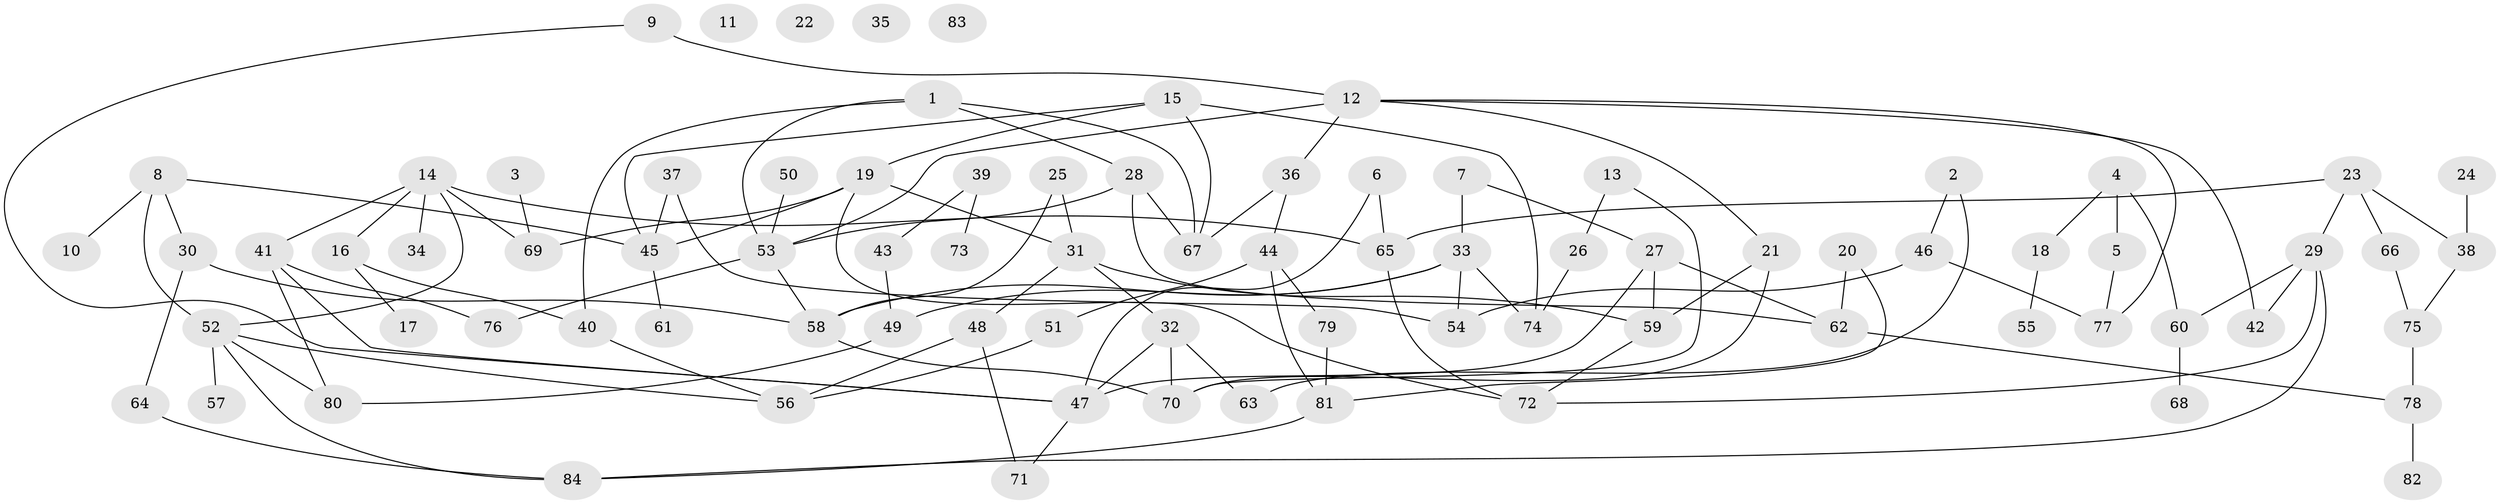 // Generated by graph-tools (version 1.1) at 2025/13/03/09/25 04:13:06]
// undirected, 84 vertices, 120 edges
graph export_dot {
graph [start="1"]
  node [color=gray90,style=filled];
  1;
  2;
  3;
  4;
  5;
  6;
  7;
  8;
  9;
  10;
  11;
  12;
  13;
  14;
  15;
  16;
  17;
  18;
  19;
  20;
  21;
  22;
  23;
  24;
  25;
  26;
  27;
  28;
  29;
  30;
  31;
  32;
  33;
  34;
  35;
  36;
  37;
  38;
  39;
  40;
  41;
  42;
  43;
  44;
  45;
  46;
  47;
  48;
  49;
  50;
  51;
  52;
  53;
  54;
  55;
  56;
  57;
  58;
  59;
  60;
  61;
  62;
  63;
  64;
  65;
  66;
  67;
  68;
  69;
  70;
  71;
  72;
  73;
  74;
  75;
  76;
  77;
  78;
  79;
  80;
  81;
  82;
  83;
  84;
  1 -- 28;
  1 -- 40;
  1 -- 53;
  1 -- 67;
  2 -- 46;
  2 -- 63;
  3 -- 69;
  4 -- 5;
  4 -- 18;
  4 -- 60;
  5 -- 77;
  6 -- 47;
  6 -- 65;
  7 -- 27;
  7 -- 33;
  8 -- 10;
  8 -- 30;
  8 -- 45;
  8 -- 52;
  9 -- 12;
  9 -- 47;
  12 -- 21;
  12 -- 36;
  12 -- 42;
  12 -- 53;
  12 -- 77;
  13 -- 26;
  13 -- 70;
  14 -- 16;
  14 -- 34;
  14 -- 41;
  14 -- 52;
  14 -- 65;
  14 -- 69;
  15 -- 19;
  15 -- 45;
  15 -- 67;
  15 -- 74;
  16 -- 17;
  16 -- 40;
  18 -- 55;
  19 -- 31;
  19 -- 45;
  19 -- 69;
  19 -- 72;
  20 -- 62;
  20 -- 81;
  21 -- 59;
  21 -- 70;
  23 -- 29;
  23 -- 38;
  23 -- 65;
  23 -- 66;
  24 -- 38;
  25 -- 31;
  25 -- 58;
  26 -- 74;
  27 -- 47;
  27 -- 59;
  27 -- 62;
  28 -- 53;
  28 -- 62;
  28 -- 67;
  29 -- 42;
  29 -- 60;
  29 -- 72;
  29 -- 84;
  30 -- 58;
  30 -- 64;
  31 -- 32;
  31 -- 48;
  31 -- 59;
  32 -- 47;
  32 -- 63;
  32 -- 70;
  33 -- 49;
  33 -- 54;
  33 -- 58;
  33 -- 74;
  36 -- 44;
  36 -- 67;
  37 -- 45;
  37 -- 54;
  38 -- 75;
  39 -- 43;
  39 -- 73;
  40 -- 56;
  41 -- 47;
  41 -- 76;
  41 -- 80;
  43 -- 49;
  44 -- 51;
  44 -- 79;
  44 -- 81;
  45 -- 61;
  46 -- 54;
  46 -- 77;
  47 -- 71;
  48 -- 56;
  48 -- 71;
  49 -- 80;
  50 -- 53;
  51 -- 56;
  52 -- 56;
  52 -- 57;
  52 -- 80;
  52 -- 84;
  53 -- 58;
  53 -- 76;
  58 -- 70;
  59 -- 72;
  60 -- 68;
  62 -- 78;
  64 -- 84;
  65 -- 72;
  66 -- 75;
  75 -- 78;
  78 -- 82;
  79 -- 81;
  81 -- 84;
}

